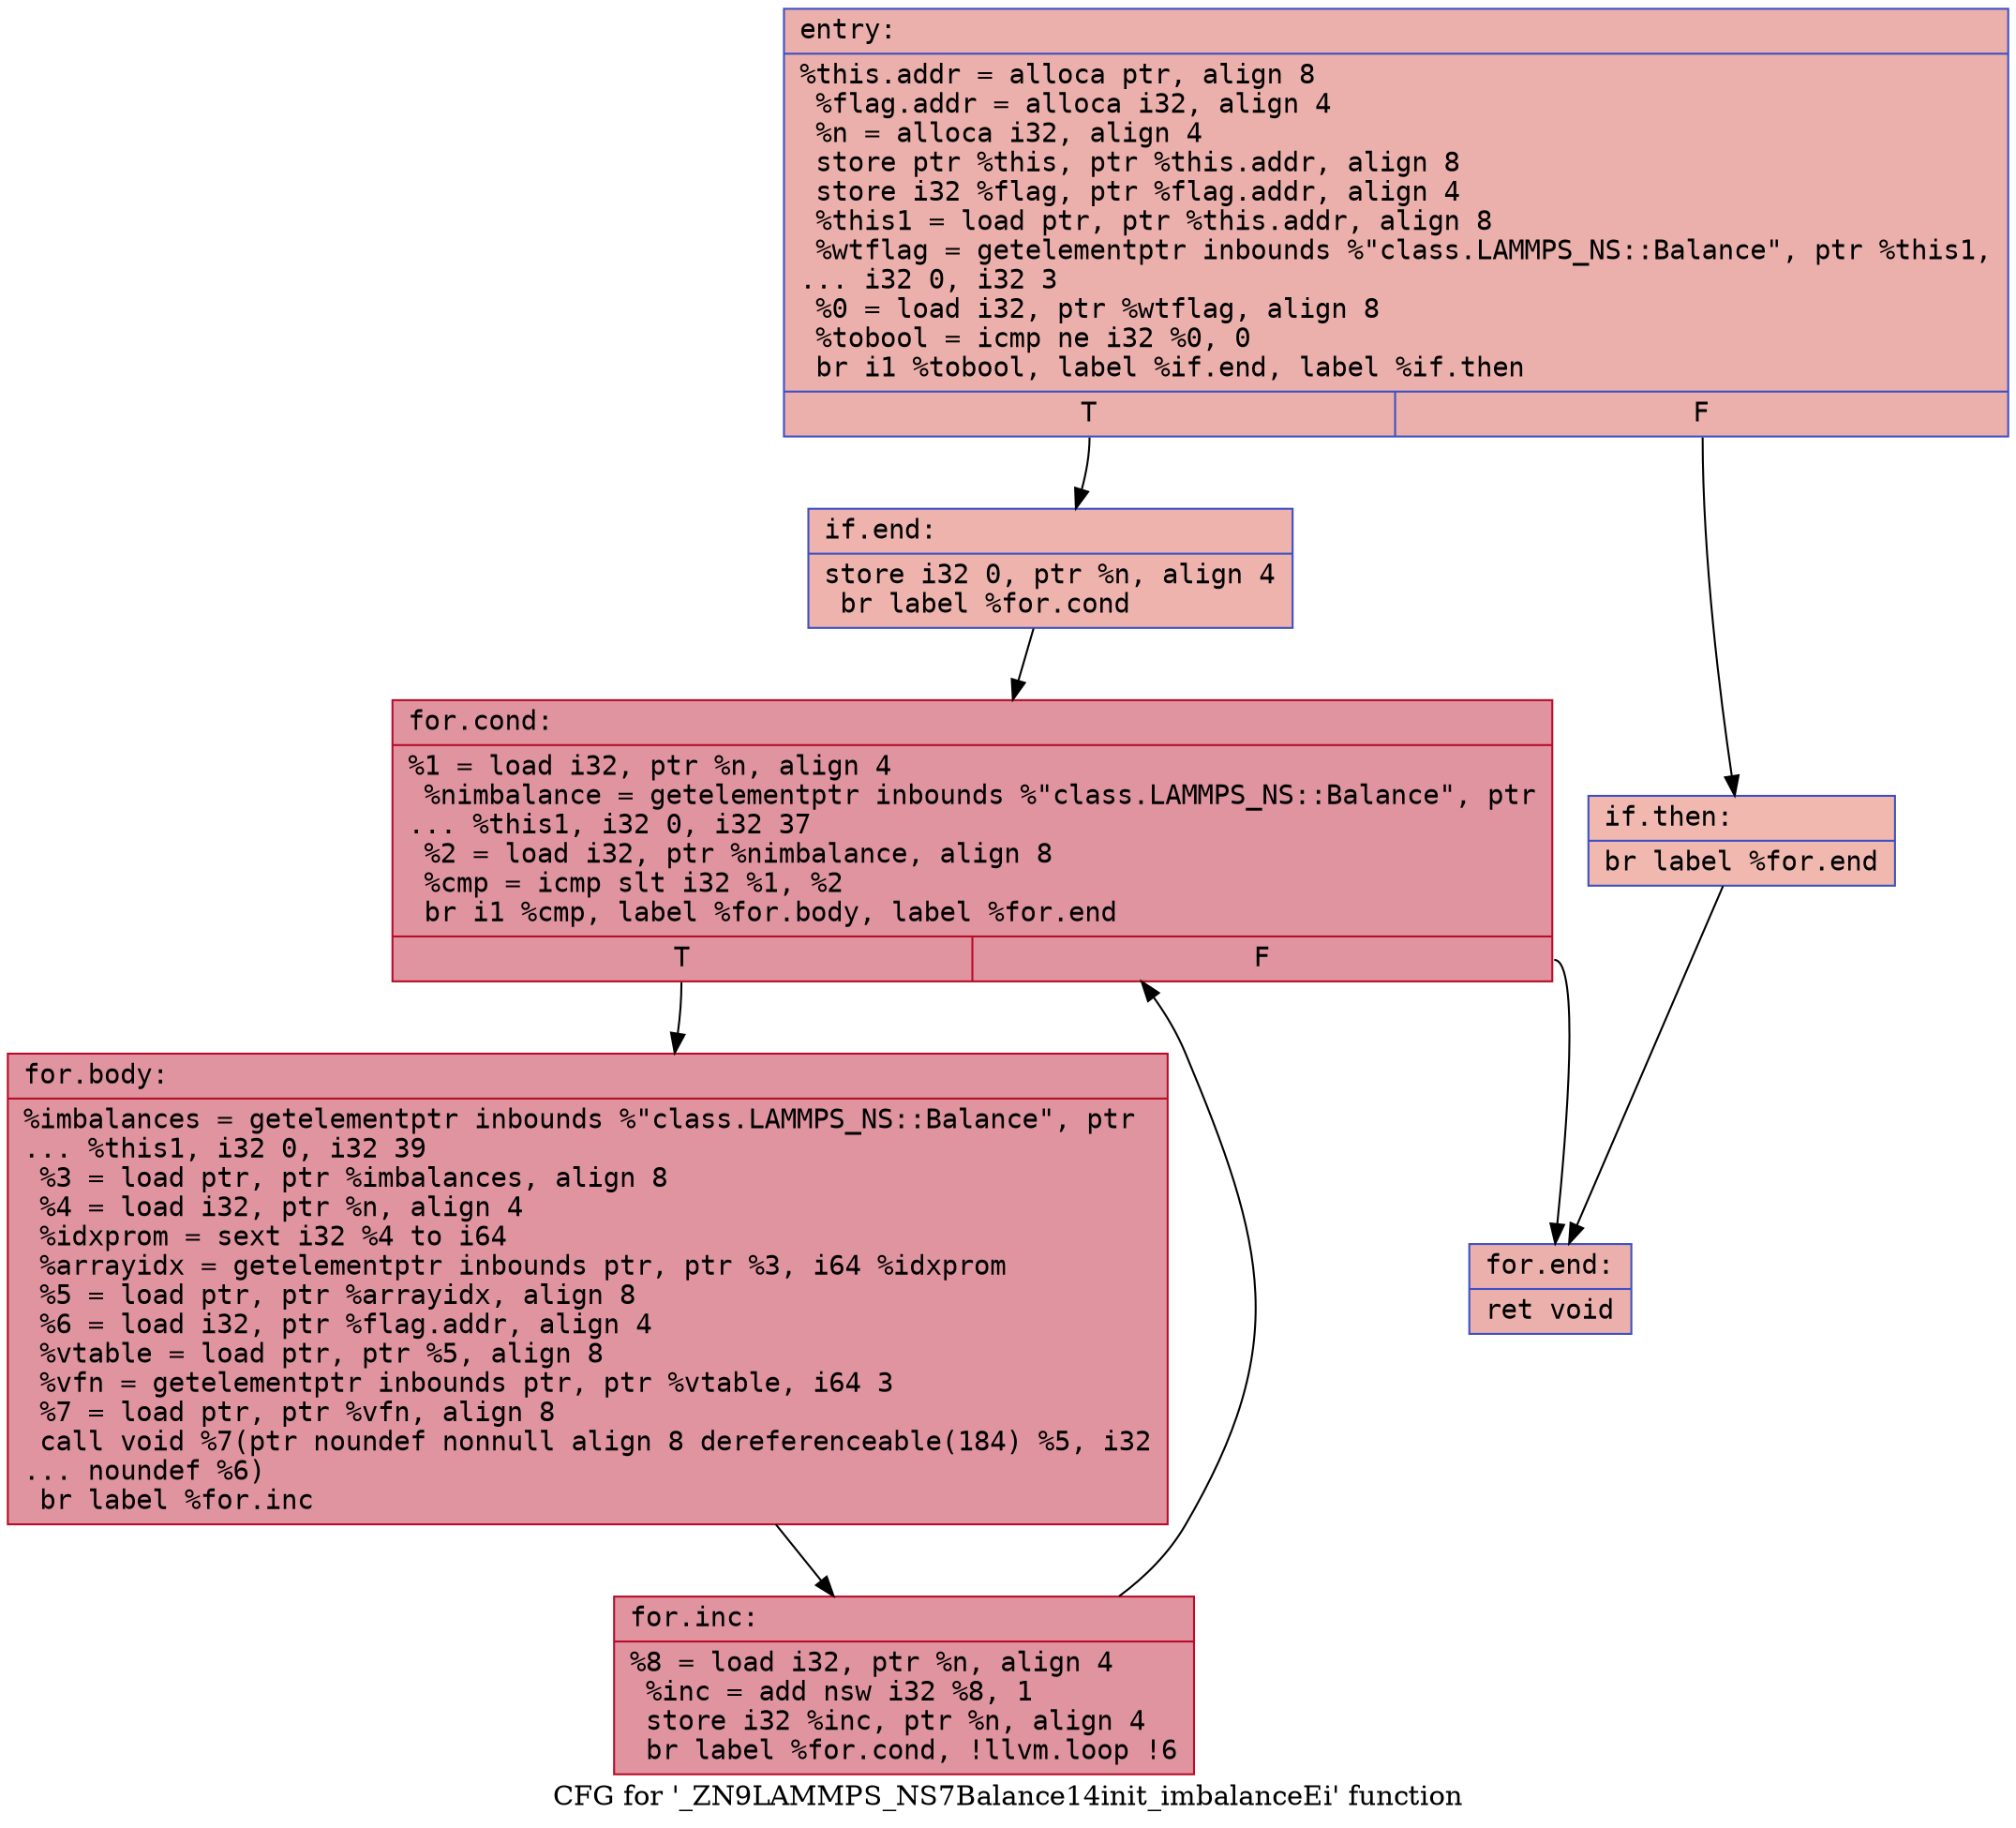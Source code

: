 digraph "CFG for '_ZN9LAMMPS_NS7Balance14init_imbalanceEi' function" {
	label="CFG for '_ZN9LAMMPS_NS7Balance14init_imbalanceEi' function";

	Node0x560a895c8e40 [shape=record,color="#3d50c3ff", style=filled, fillcolor="#d24b4070" fontname="Courier",label="{entry:\l|  %this.addr = alloca ptr, align 8\l  %flag.addr = alloca i32, align 4\l  %n = alloca i32, align 4\l  store ptr %this, ptr %this.addr, align 8\l  store i32 %flag, ptr %flag.addr, align 4\l  %this1 = load ptr, ptr %this.addr, align 8\l  %wtflag = getelementptr inbounds %\"class.LAMMPS_NS::Balance\", ptr %this1,\l... i32 0, i32 3\l  %0 = load i32, ptr %wtflag, align 8\l  %tobool = icmp ne i32 %0, 0\l  br i1 %tobool, label %if.end, label %if.then\l|{<s0>T|<s1>F}}"];
	Node0x560a895c8e40:s0 -> Node0x560a895c9200[tooltip="entry -> if.end\nProbability 62.50%" ];
	Node0x560a895c8e40:s1 -> Node0x560a895c9270[tooltip="entry -> if.then\nProbability 37.50%" ];
	Node0x560a895c9270 [shape=record,color="#3d50c3ff", style=filled, fillcolor="#dc5d4a70" fontname="Courier",label="{if.then:\l|  br label %for.end\l}"];
	Node0x560a895c9270 -> Node0x560a895c9390[tooltip="if.then -> for.end\nProbability 100.00%" ];
	Node0x560a895c9200 [shape=record,color="#3d50c3ff", style=filled, fillcolor="#d6524470" fontname="Courier",label="{if.end:\l|  store i32 0, ptr %n, align 4\l  br label %for.cond\l}"];
	Node0x560a895c9200 -> Node0x560a895c9510[tooltip="if.end -> for.cond\nProbability 100.00%" ];
	Node0x560a895c9510 [shape=record,color="#b70d28ff", style=filled, fillcolor="#b70d2870" fontname="Courier",label="{for.cond:\l|  %1 = load i32, ptr %n, align 4\l  %nimbalance = getelementptr inbounds %\"class.LAMMPS_NS::Balance\", ptr\l... %this1, i32 0, i32 37\l  %2 = load i32, ptr %nimbalance, align 8\l  %cmp = icmp slt i32 %1, %2\l  br i1 %cmp, label %for.body, label %for.end\l|{<s0>T|<s1>F}}"];
	Node0x560a895c9510:s0 -> Node0x560a895c9a40[tooltip="for.cond -> for.body\nProbability 96.88%" ];
	Node0x560a895c9510:s1 -> Node0x560a895c9390[tooltip="for.cond -> for.end\nProbability 3.12%" ];
	Node0x560a895c9a40 [shape=record,color="#b70d28ff", style=filled, fillcolor="#b70d2870" fontname="Courier",label="{for.body:\l|  %imbalances = getelementptr inbounds %\"class.LAMMPS_NS::Balance\", ptr\l... %this1, i32 0, i32 39\l  %3 = load ptr, ptr %imbalances, align 8\l  %4 = load i32, ptr %n, align 4\l  %idxprom = sext i32 %4 to i64\l  %arrayidx = getelementptr inbounds ptr, ptr %3, i64 %idxprom\l  %5 = load ptr, ptr %arrayidx, align 8\l  %6 = load i32, ptr %flag.addr, align 4\l  %vtable = load ptr, ptr %5, align 8\l  %vfn = getelementptr inbounds ptr, ptr %vtable, i64 3\l  %7 = load ptr, ptr %vfn, align 8\l  call void %7(ptr noundef nonnull align 8 dereferenceable(184) %5, i32\l... noundef %6)\l  br label %for.inc\l}"];
	Node0x560a895c9a40 -> Node0x560a895ca320[tooltip="for.body -> for.inc\nProbability 100.00%" ];
	Node0x560a895ca320 [shape=record,color="#b70d28ff", style=filled, fillcolor="#b70d2870" fontname="Courier",label="{for.inc:\l|  %8 = load i32, ptr %n, align 4\l  %inc = add nsw i32 %8, 1\l  store i32 %inc, ptr %n, align 4\l  br label %for.cond, !llvm.loop !6\l}"];
	Node0x560a895ca320 -> Node0x560a895c9510[tooltip="for.inc -> for.cond\nProbability 100.00%" ];
	Node0x560a895c9390 [shape=record,color="#3d50c3ff", style=filled, fillcolor="#d24b4070" fontname="Courier",label="{for.end:\l|  ret void\l}"];
}
